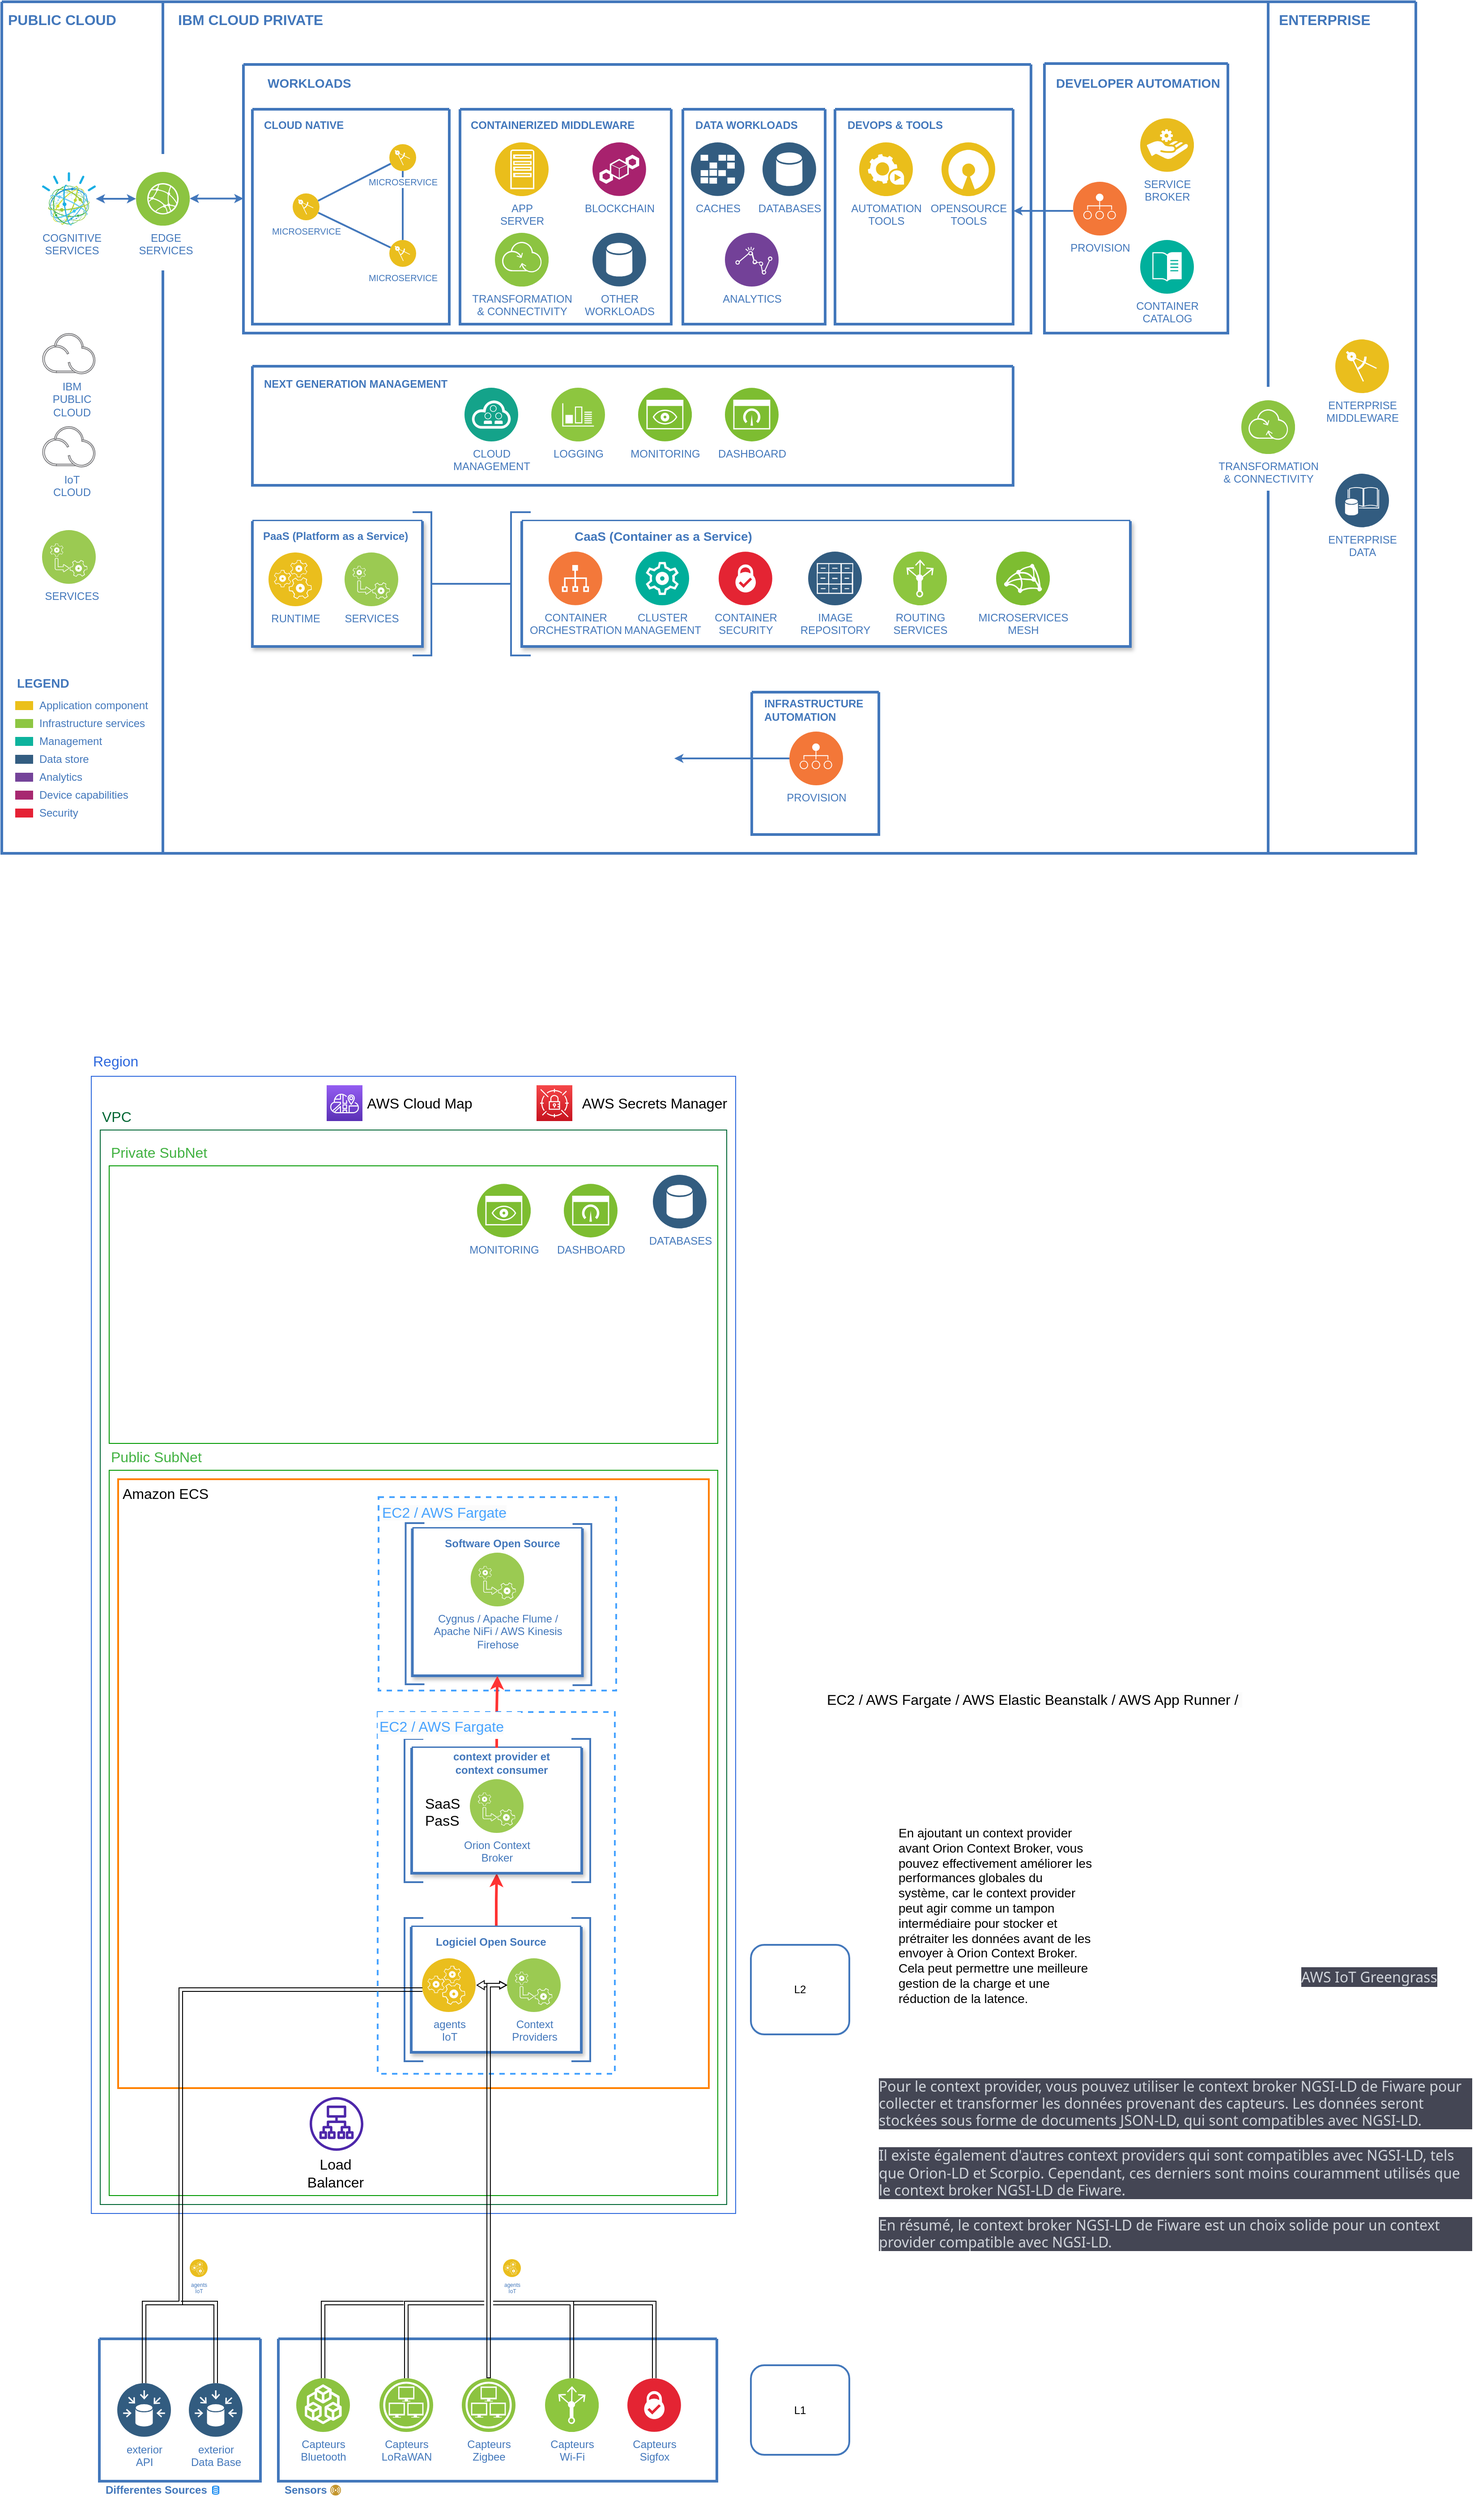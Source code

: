 <mxfile version="21.0.8" type="github">
  <diagram id="2f404044-711c-603c-8f00-f6bb4c023d3c" name="Page-1">
    <mxGraphModel dx="1834" dy="1753" grid="1" gridSize="10" guides="1" tooltips="1" connect="1" arrows="1" fold="1" page="1" pageScale="1" pageWidth="827" pageHeight="1169" background="none" math="0" shadow="0">
      <root>
        <mxCell id="0" />
        <mxCell id="1" parent="0" />
        <mxCell id="HCqcwdpQIchrRAqbH9Rb-246" value="" style="rounded=0;whiteSpace=wrap;html=1;fontSize=16;strokeColor=#2C67DD;" vertex="1" parent="1">
          <mxGeometry x="60" y="510" width="720" height="1270" as="geometry" />
        </mxCell>
        <mxCell id="HCqcwdpQIchrRAqbH9Rb-243" value="" style="rounded=0;whiteSpace=wrap;html=1;fontSize=16;strokeColor=#006633;" vertex="1" parent="1">
          <mxGeometry x="70" y="570" width="700" height="1200" as="geometry" />
        </mxCell>
        <mxCell id="HCqcwdpQIchrRAqbH9Rb-239" value="" style="rounded=0;whiteSpace=wrap;html=1;fontSize=16;strokeColor=#009900;" vertex="1" parent="1">
          <mxGeometry x="80" y="950" width="680" height="810" as="geometry" />
        </mxCell>
        <mxCell id="HCqcwdpQIchrRAqbH9Rb-209" value="" style="rounded=0;whiteSpace=wrap;html=1;fontSize=16;movable=1;resizable=1;rotatable=1;deletable=1;editable=1;locked=0;connectable=1;strokeColor=#FF8000;strokeWidth=2;" vertex="1" parent="1">
          <mxGeometry x="90" y="960" width="660" height="680" as="geometry" />
        </mxCell>
        <mxCell id="HCqcwdpQIchrRAqbH9Rb-232" value="" style="rounded=0;whiteSpace=wrap;html=1;fontSize=16;fillColor=none;fillStyle=zigzag-line;opacity=90;dashed=1;strokeWidth=2;strokeColor=#3399FF;" vertex="1" parent="1">
          <mxGeometry x="381" y="980" width="265.5" height="216" as="geometry" />
        </mxCell>
        <mxCell id="63" value="" style="swimlane;shadow=0;strokeColor=#4277BB;fillColor=#ffffff;fontColor=none;align=right;startSize=0;collapsible=0;noLabel=1;strokeWidth=3;" parent="1" vertex="1">
          <mxGeometry x="-40" y="-690" width="1580" height="951" as="geometry" />
        </mxCell>
        <mxCell id="98" value="" style="swimlane;shadow=0;labelBackgroundColor=#007FFF;strokeColor=#4277BB;fillColor=none;gradientColor=none;fontColor=#000000;align=right;collapsible=0;startSize=0;strokeWidth=3;" parent="63" vertex="1">
          <mxGeometry x="838" y="771" width="142" height="159" as="geometry" />
        </mxCell>
        <mxCell id="180" value="PROVISION" style="aspect=fixed;perimeter=ellipsePerimeter;html=1;align=center;shadow=0;dashed=0;image;image=img/lib/ibm/devops/provision.svg;labelBackgroundColor=none;strokeColor=#4277BB;strokeWidth=2;fillColor=none;gradientColor=none;fontSize=12;fontColor=#4277BB;" parent="98" vertex="1">
          <mxGeometry x="42" y="44" width="60" height="60" as="geometry" />
        </mxCell>
        <mxCell id="184" value="INFRASTRUCTURE&lt;div&gt;AUTOMATION&lt;/div&gt;" style="text;html=1;align=left;verticalAlign=middle;fontColor=#4277BB;shadow=0;dashed=0;strokeColor=none;fillColor=none;labelBackgroundColor=none;fontStyle=1;fontSize=12;spacingLeft=5;" parent="98" vertex="1">
          <mxGeometry x="7" y="10" width="123" height="20" as="geometry" />
        </mxCell>
        <mxCell id="102" value="PUBLIC CLOUD" style="text;html=1;align=left;verticalAlign=middle;fontColor=#4277BB;shadow=0;dashed=0;strokeColor=none;fillColor=none;labelBackgroundColor=none;fontStyle=1;fontSize=16;spacingLeft=5;" parent="63" vertex="1">
          <mxGeometry y="10" width="150" height="20" as="geometry" />
        </mxCell>
        <mxCell id="103" value="" style="line;strokeWidth=3;direction=south;html=1;shadow=0;labelBackgroundColor=none;fillColor=none;gradientColor=none;fontSize=12;fontColor=#4277BB;align=right;strokeColor=#4277BB;" parent="63" vertex="1">
          <mxGeometry x="175" y="1" width="10" height="169" as="geometry" />
        </mxCell>
        <mxCell id="106" value="" style="line;strokeWidth=3;direction=south;html=1;shadow=0;labelBackgroundColor=none;fillColor=none;gradientColor=none;fontSize=12;fontColor=#4277BB;align=right;strokeColor=#4277BB;" parent="63" vertex="1">
          <mxGeometry x="1410" width="10" height="430" as="geometry" />
        </mxCell>
        <mxCell id="107" value="IBM CLOUD PRIVATE" style="text;html=1;align=left;verticalAlign=middle;fontColor=#4277BB;shadow=0;dashed=0;strokeColor=none;fillColor=none;labelBackgroundColor=none;fontStyle=1;fontSize=16;spacingLeft=5;" parent="63" vertex="1">
          <mxGeometry x="190" y="10" width="150" height="20" as="geometry" />
        </mxCell>
        <mxCell id="108" value="ENTERPRISE" style="text;html=1;align=left;verticalAlign=middle;fontColor=#4277BB;shadow=0;dashed=0;strokeColor=none;fillColor=none;labelBackgroundColor=none;fontStyle=1;fontSize=16;spacingLeft=5;" parent="63" vertex="1">
          <mxGeometry x="1420" y="10" width="140" height="20" as="geometry" />
        </mxCell>
        <mxCell id="109" value="Application component" style="rounded=0;html=1;shadow=0;labelBackgroundColor=none;strokeColor=none;strokeWidth=2;fillColor=#EBC01A;gradientColor=none;fontSize=12;fontColor=#4277BB;align=left;labelPosition=right;verticalLabelPosition=middle;verticalAlign=middle;spacingLeft=5;" parent="63" vertex="1">
          <mxGeometry x="15" y="781" width="20" height="10" as="geometry" />
        </mxCell>
        <mxCell id="110" value="Infrastructure services" style="rounded=0;html=1;shadow=0;labelBackgroundColor=none;strokeColor=none;strokeWidth=2;fillColor=#8DC642;gradientColor=none;fontSize=12;fontColor=#4277BB;align=left;labelPosition=right;verticalLabelPosition=middle;verticalAlign=middle;spacingLeft=5;" parent="63" vertex="1">
          <mxGeometry x="15" y="801" width="20" height="10" as="geometry" />
        </mxCell>
        <mxCell id="111" value="Management" style="rounded=0;html=1;shadow=0;labelBackgroundColor=none;strokeColor=none;strokeWidth=2;fillColor=#0DB39D;gradientColor=none;fontSize=12;fontColor=#4277BB;align=left;labelPosition=right;verticalLabelPosition=middle;verticalAlign=middle;spacingLeft=5;" parent="63" vertex="1">
          <mxGeometry x="15" y="821" width="20" height="10" as="geometry" />
        </mxCell>
        <mxCell id="112" value="Data store" style="rounded=0;html=1;shadow=0;labelBackgroundColor=none;strokeColor=none;strokeWidth=2;fillColor=#335D81;gradientColor=none;fontSize=12;fontColor=#4277BB;align=left;labelPosition=right;verticalLabelPosition=middle;verticalAlign=middle;spacingLeft=5;" parent="63" vertex="1">
          <mxGeometry x="15" y="841" width="20" height="10" as="geometry" />
        </mxCell>
        <mxCell id="113" value="Analytics" style="rounded=0;html=1;shadow=0;labelBackgroundColor=none;strokeColor=none;strokeWidth=2;fillColor=#744399;gradientColor=none;fontSize=12;fontColor=#4277BB;align=left;labelPosition=right;verticalLabelPosition=middle;verticalAlign=middle;spacingLeft=5;" parent="63" vertex="1">
          <mxGeometry x="15" y="861" width="20" height="10" as="geometry" />
        </mxCell>
        <mxCell id="114" value="Device capabilities" style="rounded=0;html=1;shadow=0;labelBackgroundColor=none;strokeColor=none;strokeWidth=2;fillColor=#A72870;gradientColor=none;fontSize=12;fontColor=#4277BB;align=left;labelPosition=right;verticalLabelPosition=middle;verticalAlign=middle;spacingLeft=5;" parent="63" vertex="1">
          <mxGeometry x="15" y="881" width="20" height="10" as="geometry" />
        </mxCell>
        <mxCell id="115" value="Security" style="rounded=0;html=1;shadow=0;labelBackgroundColor=none;strokeColor=none;strokeWidth=2;fillColor=#E52134;gradientColor=none;fontSize=12;fontColor=#4277BB;align=left;labelPosition=right;verticalLabelPosition=middle;verticalAlign=middle;spacingLeft=5;" parent="63" vertex="1">
          <mxGeometry x="15" y="901" width="20" height="10" as="geometry" />
        </mxCell>
        <mxCell id="117" value="LEGEND" style="text;html=1;align=left;verticalAlign=middle;fontColor=#4277BB;shadow=0;dashed=0;strokeColor=none;fillColor=none;labelBackgroundColor=none;fontStyle=1;fontSize=14;spacingLeft=0;" parent="63" vertex="1">
          <mxGeometry x="15" y="751" width="150" height="20" as="geometry" />
        </mxCell>
        <mxCell id="189" style="edgeStyle=orthogonalEdgeStyle;rounded=0;html=1;labelBackgroundColor=#ffffff;startArrow=classic;startFill=1;startSize=4;endSize=4;jettySize=auto;orthogonalLoop=1;strokeColor=#4277BB;strokeWidth=2;fontSize=12;fontColor=#4277BB;" parent="63" target="119" edge="1">
          <mxGeometry relative="1" as="geometry">
            <mxPoint x="270" y="219.714" as="sourcePoint" />
            <Array as="points">
              <mxPoint x="250" y="220" />
              <mxPoint x="250" y="220" />
            </Array>
          </mxGeometry>
        </mxCell>
        <mxCell id="123" value="" style="swimlane;shadow=0;labelBackgroundColor=#007FFF;strokeColor=#4277BB;fillColor=none;gradientColor=none;fontColor=#000000;align=right;collapsible=0;startSize=0;strokeWidth=3;" parent="63" vertex="1">
          <mxGeometry x="270" y="70" width="880" height="300" as="geometry" />
        </mxCell>
        <mxCell id="125" value="" style="swimlane;shadow=0;labelBackgroundColor=#007FFF;strokeColor=#4277BB;fillColor=none;gradientColor=none;fontColor=#000000;align=right;collapsible=0;startSize=0;strokeWidth=3;" parent="123" vertex="1">
          <mxGeometry x="10" y="50" width="220" height="240" as="geometry" />
        </mxCell>
        <mxCell id="192" style="rounded=0;html=1;labelBackgroundColor=#ffffff;startArrow=none;startFill=0;startSize=4;endSize=4;jettySize=auto;orthogonalLoop=1;strokeColor=#4277BB;strokeWidth=2;fontSize=12;fontColor=#4277BB;endArrow=none;endFill=0;" parent="125" source="120" target="127" edge="1">
          <mxGeometry relative="1" as="geometry" />
        </mxCell>
        <mxCell id="193" style="edgeStyle=none;rounded=0;html=1;labelBackgroundColor=#ffffff;startArrow=none;startFill=0;startSize=4;endArrow=none;endFill=0;endSize=4;jettySize=auto;orthogonalLoop=1;strokeColor=#4277BB;strokeWidth=2;fontSize=12;fontColor=#4277BB;" parent="125" source="120" target="128" edge="1">
          <mxGeometry relative="1" as="geometry" />
        </mxCell>
        <mxCell id="120" value="MICROSERVICE" style="aspect=fixed;perimeter=ellipsePerimeter;html=1;align=center;shadow=0;dashed=0;image;image=img/lib/ibm/applications/enterprise_applications.svg;labelBackgroundColor=#ffffff;strokeColor=#4277BB;strokeWidth=2;fillColor=#E52134;gradientColor=none;fontSize=10;fontColor=#4277BB;verticalAlign=top;" parent="125" vertex="1">
          <mxGeometry x="45" y="94" width="30" height="30" as="geometry" />
        </mxCell>
        <mxCell id="194" style="edgeStyle=none;rounded=0;html=1;labelBackgroundColor=#ffffff;startArrow=none;startFill=0;startSize=4;endArrow=none;endFill=0;endSize=4;jettySize=auto;orthogonalLoop=1;strokeColor=#4277BB;strokeWidth=2;fontSize=12;fontColor=#4277BB;" parent="125" source="128" target="127" edge="1">
          <mxGeometry relative="1" as="geometry" />
        </mxCell>
        <mxCell id="128" value="MICROSERVICE" style="aspect=fixed;perimeter=ellipsePerimeter;html=1;align=center;shadow=0;dashed=0;image;image=img/lib/ibm/applications/enterprise_applications.svg;labelBackgroundColor=#ffffff;strokeColor=#4277BB;strokeWidth=2;fillColor=#E52134;gradientColor=none;fontSize=10;fontColor=#4277BB;verticalAlign=top;" parent="125" vertex="1">
          <mxGeometry x="153" y="146" width="30" height="30" as="geometry" />
        </mxCell>
        <mxCell id="127" value="MICROSERVICE" style="aspect=fixed;perimeter=ellipsePerimeter;html=1;align=center;shadow=0;dashed=0;image;image=img/lib/ibm/applications/enterprise_applications.svg;labelBackgroundColor=#ffffff;strokeColor=#4277BB;strokeWidth=2;fillColor=#E52134;gradientColor=none;fontSize=10;fontColor=#4277BB;verticalAlign=top;" parent="125" vertex="1">
          <mxGeometry x="153" y="39" width="30" height="30" as="geometry" />
        </mxCell>
        <mxCell id="140" value="CLOUD NATIVE" style="text;html=1;align=left;verticalAlign=middle;fontColor=#4277BB;shadow=0;dashed=0;strokeColor=none;fillColor=none;labelBackgroundColor=none;fontStyle=1;fontSize=12;spacingLeft=5;" parent="125" vertex="1">
          <mxGeometry x="6" y="8.0" width="150" height="20" as="geometry" />
        </mxCell>
        <mxCell id="126" value="" style="swimlane;shadow=0;labelBackgroundColor=#007FFF;strokeColor=#4277BB;fillColor=none;gradientColor=none;fontColor=#000000;align=right;collapsible=0;startSize=0;strokeWidth=3;" parent="123" vertex="1">
          <mxGeometry x="242" y="50" width="236" height="240" as="geometry" />
        </mxCell>
        <mxCell id="122" value="APP&lt;div&gt;SERVER&lt;/div&gt;" style="aspect=fixed;perimeter=ellipsePerimeter;html=1;align=center;shadow=0;dashed=0;image;image=img/lib/ibm/applications/app_server.svg;labelBackgroundColor=none;strokeColor=#4277BB;strokeWidth=2;fillColor=#E52134;gradientColor=none;fontSize=12;fontColor=#4277BB;verticalAlign=top;" parent="126" vertex="1">
          <mxGeometry x="39" y="37" width="60" height="60" as="geometry" />
        </mxCell>
        <mxCell id="121" value="BLOCKCHAIN" style="aspect=fixed;perimeter=ellipsePerimeter;html=1;align=center;shadow=0;dashed=0;image;image=img/lib/ibm/blockchain/blockchain.svg;labelBackgroundColor=none;strokeColor=#4277BB;strokeWidth=2;fillColor=#E52134;gradientColor=none;fontSize=12;fontColor=#4277BB;verticalAlign=top;" parent="126" vertex="1">
          <mxGeometry x="148" y="37" width="60" height="60" as="geometry" />
        </mxCell>
        <mxCell id="131" value="TRANSFORMATION&lt;div&gt;&amp;amp; CONNECTIVITY&lt;/div&gt;" style="aspect=fixed;perimeter=ellipsePerimeter;html=1;align=center;shadow=0;dashed=0;image;image=img/lib/ibm/infrastructure/transformation_connectivity.svg;labelBackgroundColor=none;strokeColor=#4277BB;strokeWidth=2;fillColor=#E52134;gradientColor=none;fontSize=12;fontColor=#4277BB;verticalAlign=top;" parent="126" vertex="1">
          <mxGeometry x="39" y="138" width="60" height="60" as="geometry" />
        </mxCell>
        <mxCell id="132" value="OTHER&lt;div&gt;WORKLOADS&lt;/div&gt;" style="aspect=fixed;perimeter=ellipsePerimeter;html=1;align=center;shadow=0;dashed=0;image;image=img/lib/ibm/data/data_services.svg;labelBackgroundColor=none;strokeColor=#4277BB;strokeWidth=2;fillColor=#E52134;gradientColor=none;fontSize=12;fontColor=#4277BB;verticalAlign=top;" parent="126" vertex="1">
          <mxGeometry x="148" y="138" width="60" height="60" as="geometry" />
        </mxCell>
        <mxCell id="141" value="CONTAINERIZED MIDDLEWARE" style="text;html=1;align=left;verticalAlign=middle;fontColor=#4277BB;shadow=0;dashed=0;strokeColor=none;fillColor=none;labelBackgroundColor=none;fontStyle=1;fontSize=12;spacingLeft=5;" parent="126" vertex="1">
          <mxGeometry x="5" y="8" width="195" height="20" as="geometry" />
        </mxCell>
        <mxCell id="130" value="" style="swimlane;shadow=0;labelBackgroundColor=#007FFF;strokeColor=#4277BB;fillColor=none;gradientColor=none;fontColor=#000000;align=right;collapsible=0;startSize=0;strokeWidth=3;" parent="123" vertex="1">
          <mxGeometry x="491" y="50" width="159" height="240" as="geometry" />
        </mxCell>
        <mxCell id="133" value="CACHES" style="aspect=fixed;perimeter=ellipsePerimeter;html=1;align=center;shadow=0;dashed=0;image;image=img/lib/ibm/data/caches.svg;labelBackgroundColor=none;strokeColor=#4277BB;strokeWidth=2;fillColor=#E52134;gradientColor=none;fontSize=12;fontColor=#4277BB;" parent="130" vertex="1">
          <mxGeometry x="9" y="37" width="60" height="60" as="geometry" />
        </mxCell>
        <mxCell id="134" value="DATABASES" style="aspect=fixed;perimeter=ellipsePerimeter;html=1;align=center;shadow=0;dashed=0;image;image=img/lib/ibm/data/data_services.svg;labelBackgroundColor=none;strokeColor=#4277BB;strokeWidth=2;fillColor=#E52134;gradientColor=none;fontSize=12;fontColor=#4277BB;" parent="130" vertex="1">
          <mxGeometry x="89" y="37" width="60" height="60" as="geometry" />
        </mxCell>
        <mxCell id="135" value="ANALYTICS" style="aspect=fixed;perimeter=ellipsePerimeter;html=1;align=center;shadow=0;dashed=0;image;image=img/lib/ibm/analytics/analytics.svg;labelBackgroundColor=none;strokeColor=#4277BB;strokeWidth=2;fillColor=#E52134;gradientColor=none;fontSize=12;fontColor=#4277BB;" parent="130" vertex="1">
          <mxGeometry x="47" y="138" width="60" height="60" as="geometry" />
        </mxCell>
        <mxCell id="142" value="DATA WORKLOADS" style="text;html=1;align=left;verticalAlign=middle;fontColor=#4277BB;shadow=0;dashed=0;strokeColor=none;fillColor=none;labelBackgroundColor=none;fontStyle=1;fontSize=12;spacingLeft=5;" parent="130" vertex="1">
          <mxGeometry x="7" y="8" width="150" height="20" as="geometry" />
        </mxCell>
        <mxCell id="187" style="edgeStyle=orthogonalEdgeStyle;rounded=0;html=1;exitX=0.75;exitY=0;entryX=0.75;entryY=0;labelBackgroundColor=#ffffff;startArrow=classic;startFill=1;startSize=4;endSize=4;jettySize=auto;orthogonalLoop=1;strokeColor=#EDC11C;strokeWidth=2;fontSize=12;fontColor=#4277BB;" parent="130" source="142" target="142" edge="1">
          <mxGeometry relative="1" as="geometry" />
        </mxCell>
        <mxCell id="136" value="" style="swimlane;shadow=0;labelBackgroundColor=#007FFF;strokeColor=#4277BB;fillColor=none;gradientColor=none;fontColor=#000000;align=right;collapsible=0;startSize=0;strokeWidth=3;" parent="123" vertex="1">
          <mxGeometry x="661" y="50" width="199" height="240" as="geometry" />
        </mxCell>
        <mxCell id="137" value="AUTOMATION&lt;div&gt;TOOLS&lt;/div&gt;" style="aspect=fixed;perimeter=ellipsePerimeter;html=1;align=center;shadow=0;dashed=0;image;image=img/lib/ibm/applications/automation_tools.svg;labelBackgroundColor=none;strokeColor=#4277BB;strokeWidth=2;fillColor=#E52134;gradientColor=none;fontSize=12;fontColor=#4277BB;" parent="136" vertex="1">
          <mxGeometry x="27" y="37" width="60" height="60" as="geometry" />
        </mxCell>
        <mxCell id="138" value="OPENSOURCE&lt;div&gt;TOOLS&lt;/div&gt;" style="aspect=fixed;perimeter=ellipsePerimeter;html=1;align=center;shadow=0;dashed=0;image;image=img/lib/ibm/applications/open_source_tools.svg;labelBackgroundColor=none;strokeColor=#4277BB;strokeWidth=2;fillColor=#E52134;gradientColor=none;fontSize=12;fontColor=#4277BB;" parent="136" vertex="1">
          <mxGeometry x="119" y="37" width="60" height="60" as="geometry" />
        </mxCell>
        <mxCell id="143" value="DEVOPS &amp;amp; TOOLS" style="text;html=1;align=left;verticalAlign=middle;fontColor=#4277BB;shadow=0;dashed=0;strokeColor=none;fillColor=none;labelBackgroundColor=none;fontStyle=1;fontSize=12;spacingLeft=5;" parent="136" vertex="1">
          <mxGeometry x="7" y="8" width="150" height="20" as="geometry" />
        </mxCell>
        <mxCell id="186" value="WORKLOADS" style="text;html=1;align=left;verticalAlign=middle;fontColor=#4277BB;shadow=0;dashed=0;strokeColor=none;fillColor=none;labelBackgroundColor=none;fontStyle=1;fontSize=14;spacingLeft=5;" parent="123" vertex="1">
          <mxGeometry x="20" y="11" width="150" height="20" as="geometry" />
        </mxCell>
        <mxCell id="118" value="COGNITIVE&lt;div&gt;SERVICES&lt;/div&gt;" style="aspect=fixed;perimeter=ellipsePerimeter;html=1;align=center;shadow=0;image;image=img/lib/ibm/miscellaneous/cognitive_services.svg;labelBackgroundColor=none;strokeColor=none;strokeWidth=2;fillColor=#808080;gradientColor=none;fontSize=12;fontColor=#4277BB;rounded=0;verticalAlign=top;spacingLeft=5;" parent="63" vertex="1">
          <mxGeometry x="45" y="190.0" width="60" height="60" as="geometry" />
        </mxCell>
        <mxCell id="188" style="edgeStyle=orthogonalEdgeStyle;rounded=0;html=1;labelBackgroundColor=#ffffff;startArrow=classic;startFill=1;startSize=4;endSize=4;jettySize=auto;orthogonalLoop=1;strokeColor=#4277BB;strokeWidth=2;fontSize=12;fontColor=#4277BB;" parent="63" source="119" target="118" edge="1">
          <mxGeometry relative="1" as="geometry" />
        </mxCell>
        <mxCell id="119" value="EDGE&lt;div&gt;SERVICES&lt;/div&gt;" style="aspect=fixed;perimeter=ellipsePerimeter;html=1;align=center;shadow=0;image;image=img/lib/ibm/infrastructure/edge_services.svg;labelBackgroundColor=none;strokeColor=none;strokeWidth=2;fillColor=#808080;gradientColor=none;fontSize=12;fontColor=#4277BB;rounded=0;verticalAlign=top;spacingLeft=5;" parent="63" vertex="1">
          <mxGeometry x="150" y="190" width="60" height="60" as="geometry" />
        </mxCell>
        <mxCell id="144" value="" style="swimlane;shadow=0;labelBackgroundColor=#007FFF;strokeColor=#4277BB;fillColor=none;gradientColor=none;fontColor=#000000;align=right;collapsible=0;startSize=0;strokeWidth=3;" parent="63" vertex="1">
          <mxGeometry x="1165" y="69" width="205" height="301" as="geometry" />
        </mxCell>
        <mxCell id="145" value="DEVELOPER AUTOMATION" style="text;html=1;align=left;verticalAlign=middle;fontColor=#4277BB;shadow=0;dashed=0;strokeColor=none;fillColor=none;labelBackgroundColor=none;fontStyle=1;fontSize=14;spacingLeft=5;" parent="144" vertex="1">
          <mxGeometry x="6" y="12" width="194" height="20" as="geometry" />
        </mxCell>
        <mxCell id="146" value="SERVICE&lt;div&gt;BROKER&lt;/div&gt;" style="aspect=fixed;perimeter=ellipsePerimeter;html=1;align=center;shadow=0;dashed=0;image;image=img/lib/ibm/applications/service_broker.svg;labelBackgroundColor=none;strokeColor=#4277BB;strokeWidth=2;fillColor=#E52134;gradientColor=none;fontSize=12;fontColor=#4277BB;" parent="144" vertex="1">
          <mxGeometry x="107" y="61" width="60" height="60" as="geometry" />
        </mxCell>
        <mxCell id="148" value="PROVISION" style="aspect=fixed;perimeter=ellipsePerimeter;html=1;align=center;shadow=0;dashed=0;image;image=img/lib/ibm/devops/provision.svg;labelBackgroundColor=none;strokeColor=#4277BB;strokeWidth=2;fillColor=#E52134;gradientColor=none;fontSize=12;fontColor=#4277BB;" parent="144" vertex="1">
          <mxGeometry x="32" y="132" width="60" height="60" as="geometry" />
        </mxCell>
        <mxCell id="149" value="CONTAINER&lt;div&gt;CATALOG&lt;/div&gt;" style="aspect=fixed;perimeter=ellipsePerimeter;html=1;align=center;shadow=0;dashed=0;image;image=img/lib/ibm/management/content_management.svg;labelBackgroundColor=none;strokeColor=#4277BB;strokeWidth=2;fillColor=#E52134;gradientColor=none;fontSize=12;fontColor=#4277BB;" parent="144" vertex="1">
          <mxGeometry x="107" y="197" width="60" height="60" as="geometry" />
        </mxCell>
        <mxCell id="150" value="ENTERPRISE&lt;div&gt;MIDDLEWARE&lt;/div&gt;" style="aspect=fixed;perimeter=ellipsePerimeter;html=1;align=center;shadow=0;dashed=0;image;image=img/lib/ibm/applications/enterprise_applications.svg;labelBackgroundColor=none;strokeColor=#4277BB;strokeWidth=2;fillColor=#E52134;gradientColor=none;fontSize=12;fontColor=#4277BB;" parent="63" vertex="1">
          <mxGeometry x="1490" y="377" width="60" height="60" as="geometry" />
        </mxCell>
        <mxCell id="151" value="TRANSFORMATION&lt;div&gt;&amp;amp; CONNECTIVITY&lt;/div&gt;" style="aspect=fixed;perimeter=ellipsePerimeter;html=1;align=center;shadow=0;dashed=0;image;image=img/lib/ibm/infrastructure/transformation_connectivity.svg;labelBackgroundColor=none;strokeColor=#4277BB;strokeWidth=2;fillColor=#E52134;gradientColor=none;fontSize=12;fontColor=#4277BB;" parent="63" vertex="1">
          <mxGeometry x="1385" y="445" width="60" height="60" as="geometry" />
        </mxCell>
        <mxCell id="152" value="ENTERPRISE&lt;div&gt;DATA&lt;/div&gt;" style="aspect=fixed;perimeter=ellipsePerimeter;html=1;align=center;shadow=0;dashed=0;image;image=img/lib/ibm/data/enterprise_data.svg;labelBackgroundColor=none;strokeColor=#4277BB;strokeWidth=2;fillColor=#E52134;gradientColor=none;fontSize=12;fontColor=#4277BB;" parent="63" vertex="1">
          <mxGeometry x="1490" y="527" width="60" height="60" as="geometry" />
        </mxCell>
        <mxCell id="159" value="IBM&lt;div&gt;PUBLIC&lt;/div&gt;&lt;div&gt;CLOUD&lt;/div&gt;" style="aspect=fixed;perimeter=ellipsePerimeter;html=1;align=center;shadow=0;image;image=img/lib/ibm/miscellaneous/ibm_public_cloud.svg;labelBackgroundColor=none;strokeColor=none;strokeWidth=2;fillColor=#808080;gradientColor=none;fontSize=12;fontColor=#4277BB;rounded=0;verticalAlign=top;spacingLeft=5;" parent="63" vertex="1">
          <mxGeometry x="45" y="370" width="60" height="46" as="geometry" />
        </mxCell>
        <mxCell id="160" value="IoT&lt;div&gt;CLOUD&lt;/div&gt;" style="aspect=fixed;perimeter=ellipsePerimeter;html=1;align=center;shadow=0;image;image=img/lib/ibm/miscellaneous/ibm_public_cloud.svg;labelBackgroundColor=none;strokeColor=none;strokeWidth=2;fillColor=#808080;gradientColor=none;fontSize=12;fontColor=#4277BB;rounded=0;verticalAlign=top;spacingLeft=5;labelPosition=center;verticalLabelPosition=bottom;" parent="63" vertex="1">
          <mxGeometry x="45" y="474" width="60" height="46" as="geometry" />
        </mxCell>
        <mxCell id="161" value="SERVICES" style="aspect=fixed;perimeter=ellipsePerimeter;html=1;align=center;shadow=0;image;image=img/lib/ibm/blockchain/services.svg;labelBackgroundColor=none;strokeColor=none;strokeWidth=2;fillColor=#808080;gradientColor=none;fontSize=12;fontColor=#4277BB;rounded=0;verticalAlign=top;spacingLeft=5;" parent="63" vertex="1">
          <mxGeometry x="45" y="590" width="60" height="60" as="geometry" />
        </mxCell>
        <mxCell id="162" value="" style="swimlane;shadow=1;labelBackgroundColor=#007FFF;strokeColor=#4277BB;fillColor=none;gradientColor=none;fontColor=#000000;align=right;collapsible=0;startSize=0;strokeWidth=3;swimlaneFillColor=#ffffff;" parent="63" vertex="1">
          <mxGeometry x="280" y="580" width="190" height="140" as="geometry" />
        </mxCell>
        <mxCell id="163" value="RUNTIME" style="aspect=fixed;perimeter=ellipsePerimeter;html=1;align=center;shadow=0;dashed=0;image;image=img/lib/ibm/applications/runtime_services.svg;labelBackgroundColor=none;strokeColor=#4277BB;strokeWidth=2;fillColor=none;gradientColor=none;fontSize=12;fontColor=#4277BB;" parent="162" vertex="1">
          <mxGeometry x="18" y="35" width="60" height="60" as="geometry" />
        </mxCell>
        <mxCell id="164" value="SERVICES" style="aspect=fixed;perimeter=ellipsePerimeter;html=1;align=center;shadow=0;dashed=0;image;image=img/lib/ibm/blockchain/services.svg;labelBackgroundColor=none;strokeColor=#4277BB;strokeWidth=2;fillColor=none;gradientColor=none;fontSize=12;fontColor=#4277BB;" parent="162" vertex="1">
          <mxGeometry x="103" y="35" width="60" height="60" as="geometry" />
        </mxCell>
        <mxCell id="181" value="PaaS (Platform as a Service)" style="text;html=1;align=left;verticalAlign=middle;fontColor=#4277BB;shadow=0;dashed=0;strokeColor=none;fillColor=none;labelBackgroundColor=none;fontStyle=1;fontSize=12;spacingLeft=5;" parent="162" vertex="1">
          <mxGeometry x="5" y="7" width="150" height="20" as="geometry" />
        </mxCell>
        <mxCell id="165" value="" style="swimlane;shadow=1;labelBackgroundColor=#007FFF;strokeColor=#4277BB;fillColor=none;gradientColor=none;fontColor=#000000;align=right;collapsible=0;startSize=0;strokeWidth=3;swimlaneFillColor=#ffffff;" parent="63" vertex="1">
          <mxGeometry x="581" y="580" width="680" height="140" as="geometry" />
        </mxCell>
        <mxCell id="168" value="CONTAINER&lt;div&gt;ORCHESTRATION&lt;/div&gt;" style="aspect=fixed;perimeter=ellipsePerimeter;html=1;align=center;shadow=0;dashed=0;image;image=img/lib/ibm/devops/release_management.svg;labelBackgroundColor=none;strokeColor=#4277BB;strokeWidth=2;fillColor=none;gradientColor=none;fontSize=12;fontColor=#4277BB;" parent="165" vertex="1">
          <mxGeometry x="30" y="34" width="60" height="60" as="geometry" />
        </mxCell>
        <mxCell id="169" value="CLUSTER&lt;div&gt;MANAGEMENT&lt;/div&gt;" style="aspect=fixed;perimeter=ellipsePerimeter;html=1;align=center;shadow=0;dashed=0;image;image=img/lib/ibm/management/cluster_management.svg;labelBackgroundColor=none;strokeColor=#4277BB;strokeWidth=2;fillColor=none;gradientColor=none;fontSize=12;fontColor=#4277BB;" parent="165" vertex="1">
          <mxGeometry x="127" y="34" width="60" height="60" as="geometry" />
        </mxCell>
        <mxCell id="170" value="CONTAINER&lt;div&gt;SECURITY&lt;/div&gt;" style="aspect=fixed;perimeter=ellipsePerimeter;html=1;align=center;shadow=0;dashed=0;image;image=img/lib/ibm/blockchain/certificate_authority.svg;labelBackgroundColor=none;strokeColor=#4277BB;strokeWidth=2;fillColor=none;gradientColor=none;fontSize=12;fontColor=#4277BB;" parent="165" vertex="1">
          <mxGeometry x="220" y="34" width="60" height="60" as="geometry" />
        </mxCell>
        <mxCell id="171" value="IMAGE&lt;div&gt;REPOSITORY&lt;/div&gt;" style="aspect=fixed;perimeter=ellipsePerimeter;html=1;align=center;shadow=0;dashed=0;image;image=img/lib/ibm/data/file_repository.svg;labelBackgroundColor=none;strokeColor=#4277BB;strokeWidth=2;fillColor=none;gradientColor=none;fontSize=12;fontColor=#4277BB;" parent="165" vertex="1">
          <mxGeometry x="320" y="34" width="60" height="60" as="geometry" />
        </mxCell>
        <mxCell id="172" value="ROUTING&lt;div&gt;SERVICES&lt;/div&gt;" style="aspect=fixed;perimeter=ellipsePerimeter;html=1;align=center;shadow=0;dashed=0;image;image=img/lib/ibm/infrastructure/load_balancing_routing.svg;labelBackgroundColor=none;strokeColor=#4277BB;strokeWidth=2;fillColor=none;gradientColor=none;fontSize=12;fontColor=#4277BB;" parent="165" vertex="1">
          <mxGeometry x="415" y="34" width="60" height="60" as="geometry" />
        </mxCell>
        <mxCell id="173" value="MICROSERVICES&lt;div&gt;MESH&lt;/div&gt;" style="aspect=fixed;perimeter=ellipsePerimeter;html=1;align=center;shadow=0;dashed=0;image;image=img/lib/ibm/infrastructure/microservices_mesh.svg;labelBackgroundColor=none;strokeColor=#4277BB;strokeWidth=2;fillColor=none;gradientColor=none;fontSize=12;fontColor=#4277BB;" parent="165" vertex="1">
          <mxGeometry x="530" y="34.0" width="60" height="60" as="geometry" />
        </mxCell>
        <mxCell id="182" value="CaaS (Container as a Service)" style="text;html=1;align=left;verticalAlign=middle;fontColor=#4277BB;shadow=0;dashed=0;strokeColor=none;fillColor=none;labelBackgroundColor=none;fontStyle=1;fontSize=14;spacingLeft=5;" parent="165" vertex="1">
          <mxGeometry x="52" y="7" width="150" height="20" as="geometry" />
        </mxCell>
        <mxCell id="185" style="edgeStyle=orthogonalEdgeStyle;rounded=0;html=1;exitX=0.75;exitY=0;entryX=0.75;entryY=0;labelBackgroundColor=#ffffff;startArrow=classic;startFill=1;startSize=4;endSize=4;jettySize=auto;orthogonalLoop=1;strokeColor=#EDC11C;strokeWidth=2;fontSize=12;fontColor=#4277BB;" parent="63" source="118" target="118" edge="1">
          <mxGeometry relative="1" as="geometry" />
        </mxCell>
        <mxCell id="190" value="" style="line;strokeWidth=3;direction=south;html=1;shadow=0;labelBackgroundColor=none;fillColor=none;gradientColor=none;fontSize=12;fontColor=#4277BB;align=right;strokeColor=#4277BB;" parent="63" vertex="1">
          <mxGeometry x="175" y="300" width="10" height="650" as="geometry" />
        </mxCell>
        <mxCell id="153" value="" style="swimlane;shadow=0;labelBackgroundColor=#007FFF;strokeColor=#4277BB;fillColor=none;gradientColor=none;fontColor=#000000;align=right;collapsible=0;startSize=0;strokeWidth=3;" parent="63" vertex="1">
          <mxGeometry x="280" y="407" width="850" height="133" as="geometry" />
        </mxCell>
        <mxCell id="154" value="NEXT GENERATION MANAGEMENT" style="text;html=1;align=left;verticalAlign=middle;fontColor=#4277BB;shadow=0;dashed=0;strokeColor=none;fillColor=none;labelBackgroundColor=none;fontStyle=1;fontSize=12;spacingLeft=5;" parent="153" vertex="1">
          <mxGeometry x="6" y="10" width="245" height="20" as="geometry" />
        </mxCell>
        <mxCell id="155" value="CLOUD&lt;div&gt;MANAGEMENT&lt;/div&gt;" style="aspect=fixed;perimeter=ellipsePerimeter;html=1;align=center;shadow=0;dashed=0;image;image=img/lib/ibm/management/cloud_management.svg;labelBackgroundColor=none;strokeColor=#4277BB;strokeWidth=2;fillColor=#E52134;gradientColor=none;fontSize=12;fontColor=#4277BB;" parent="153" vertex="1">
          <mxGeometry x="237" y="24" width="60" height="60" as="geometry" />
        </mxCell>
        <mxCell id="156" value="LOGGING" style="aspect=fixed;perimeter=ellipsePerimeter;html=1;align=center;shadow=0;dashed=0;image;image=img/lib/ibm/infrastructure/monitoring_logging.svg;labelBackgroundColor=none;strokeColor=#4277BB;strokeWidth=2;fillColor=#E52134;gradientColor=none;fontSize=12;fontColor=#4277BB;" parent="153" vertex="1">
          <mxGeometry x="334" y="24" width="60" height="60" as="geometry" />
        </mxCell>
        <mxCell id="157" value="MONITORING" style="aspect=fixed;perimeter=ellipsePerimeter;html=1;align=center;shadow=0;dashed=0;image;image=img/lib/ibm/infrastructure/monitoring.svg;labelBackgroundColor=none;strokeColor=#4277BB;strokeWidth=2;fillColor=#E52134;gradientColor=none;fontSize=12;fontColor=#4277BB;" parent="153" vertex="1">
          <mxGeometry x="431" y="24" width="60" height="60" as="geometry" />
        </mxCell>
        <mxCell id="158" value="DASHBOARD" style="aspect=fixed;perimeter=ellipsePerimeter;html=1;align=center;shadow=0;dashed=0;image;image=img/lib/ibm/infrastructure/dashboard.svg;labelBackgroundColor=none;strokeColor=#4277BB;strokeWidth=2;fillColor=#E52134;gradientColor=none;fontSize=12;fontColor=#4277BB;" parent="153" vertex="1">
          <mxGeometry x="528" y="24" width="60" height="60" as="geometry" />
        </mxCell>
        <mxCell id="197" style="edgeStyle=none;rounded=0;html=1;entryX=0;entryY=0.5;labelBackgroundColor=#ffffff;startArrow=none;startFill=0;startSize=4;endArrow=none;endFill=0;endSize=4;jettySize=auto;orthogonalLoop=1;strokeColor=#4277BB;strokeWidth=2;fontSize=12;fontColor=#4277BB;" parent="63" source="195" target="196" edge="1">
          <mxGeometry relative="1" as="geometry" />
        </mxCell>
        <mxCell id="195" value="" style="shape=partialRectangle;whiteSpace=wrap;html=1;left=0;right=1;top=1;bottom=1;fillColor=none;routingCenterX=-0.5;shadow=0;labelBackgroundColor=#ffffff;strokeColor=#4277BB;strokeWidth=2;fontSize=12;fontColor=#4277BB;align=center;" parent="63" vertex="1">
          <mxGeometry x="460" y="570" width="20" height="160" as="geometry" />
        </mxCell>
        <mxCell id="196" value="" style="shape=partialRectangle;whiteSpace=wrap;html=1;left=1;right=0;top=1;bottom=1;fillColor=none;routingCenterX=-0.5;shadow=0;labelBackgroundColor=#ffffff;strokeColor=#4277BB;strokeWidth=2;fontSize=12;fontColor=#4277BB;align=center;" parent="63" vertex="1">
          <mxGeometry x="569" y="570" width="21" height="160" as="geometry" />
        </mxCell>
        <mxCell id="198" style="edgeStyle=elbowEdgeStyle;rounded=0;html=1;labelBackgroundColor=#ffffff;startArrow=none;startFill=0;startSize=4;endArrow=classic;endFill=1;endSize=4;jettySize=auto;orthogonalLoop=1;strokeColor=#4277BB;strokeWidth=2;fontSize=12;fontColor=#4277BB;entryX=1.003;entryY=0.464;entryPerimeter=0;elbow=vertical;" parent="63" source="180" edge="1">
          <mxGeometry relative="1" as="geometry">
            <mxPoint x="751.425" y="844.776" as="targetPoint" />
          </mxGeometry>
        </mxCell>
        <mxCell id="199" style="edgeStyle=elbowEdgeStyle;rounded=0;elbow=vertical;html=1;entryX=1.002;entryY=0.472;entryPerimeter=0;labelBackgroundColor=#ffffff;startArrow=none;startFill=0;startSize=4;endArrow=classic;endFill=1;endSize=4;jettySize=auto;orthogonalLoop=1;strokeColor=#4277BB;strokeWidth=2;fontSize=12;fontColor=#4277BB;" parent="63" source="148" target="136" edge="1">
          <mxGeometry relative="1" as="geometry" />
        </mxCell>
        <mxCell id="200" value="" style="line;strokeWidth=3;direction=south;html=1;shadow=0;labelBackgroundColor=none;fillColor=none;gradientColor=none;fontSize=12;fontColor=#4277BB;align=right;strokeColor=#4277BB;" parent="63" vertex="1">
          <mxGeometry x="1410" y="546" width="10" height="404" as="geometry" />
        </mxCell>
        <mxCell id="CDrZ7a42aMioSidAUovB-200" value="" style="swimlane;shadow=0;labelBackgroundColor=#007FFF;strokeColor=#4277BB;fillColor=none;gradientColor=none;fontColor=#000000;align=right;collapsible=0;startSize=0;strokeWidth=3;" parent="1" vertex="1">
          <mxGeometry x="269" y="1920" width="490" height="159" as="geometry" />
        </mxCell>
        <mxCell id="CDrZ7a42aMioSidAUovB-201" value="Capteurs &lt;br&gt;Bluetooth" style="aspect=fixed;perimeter=ellipsePerimeter;html=1;align=center;shadow=0;dashed=0;image;image=img/lib/ibm/blockchain/existing_enterprise_systems.svg;labelBackgroundColor=none;strokeColor=#4277BB;strokeWidth=2;fillColor=none;gradientColor=none;fontSize=12;fontColor=#4277BB;" parent="CDrZ7a42aMioSidAUovB-200" vertex="1">
          <mxGeometry x="20" y="44" width="60" height="60" as="geometry" />
        </mxCell>
        <mxCell id="CDrZ7a42aMioSidAUovB-202" value="Capteurs &lt;br&gt;LoRaWAN" style="aspect=fixed;perimeter=ellipsePerimeter;html=1;align=center;shadow=0;dashed=0;image;image=img/lib/ibm/infrastructure/infrastructure_services.svg;labelBackgroundColor=none;strokeColor=#4277BB;strokeWidth=2;fillColor=none;gradientColor=none;fontSize=12;fontColor=#4277BB;" parent="CDrZ7a42aMioSidAUovB-200" vertex="1">
          <mxGeometry x="113" y="44" width="60" height="60" as="geometry" />
        </mxCell>
        <mxCell id="CDrZ7a42aMioSidAUovB-242" style="edgeStyle=orthogonalEdgeStyle;rounded=0;orthogonalLoop=1;jettySize=auto;html=1;exitX=0.5;exitY=0;exitDx=0;exitDy=0;shape=link;" parent="CDrZ7a42aMioSidAUovB-200" source="CDrZ7a42aMioSidAUovB-204" edge="1">
          <mxGeometry relative="1" as="geometry">
            <mxPoint x="240" y="-40" as="targetPoint" />
            <Array as="points">
              <mxPoint x="328" y="-40" />
              <mxPoint x="240" y="-40" />
            </Array>
          </mxGeometry>
        </mxCell>
        <mxCell id="CDrZ7a42aMioSidAUovB-204" value="Capteurs &lt;br&gt;Wi-Fi" style="aspect=fixed;perimeter=ellipsePerimeter;html=1;align=center;shadow=0;dashed=0;image;image=img/lib/ibm/infrastructure/load_balancing_routing.svg;labelBackgroundColor=none;strokeColor=#4277BB;strokeWidth=2;fillColor=none;gradientColor=none;fontSize=12;fontColor=#4277BB;" parent="CDrZ7a42aMioSidAUovB-200" vertex="1">
          <mxGeometry x="298" y="44" width="60" height="60" as="geometry" />
        </mxCell>
        <mxCell id="CDrZ7a42aMioSidAUovB-243" style="edgeStyle=orthogonalEdgeStyle;rounded=0;orthogonalLoop=1;jettySize=auto;html=1;shape=link;" parent="CDrZ7a42aMioSidAUovB-200" source="CDrZ7a42aMioSidAUovB-205" edge="1">
          <mxGeometry relative="1" as="geometry">
            <mxPoint x="330" y="-40" as="targetPoint" />
            <Array as="points">
              <mxPoint x="420" y="-40" />
              <mxPoint x="330" y="-40" />
            </Array>
          </mxGeometry>
        </mxCell>
        <mxCell id="CDrZ7a42aMioSidAUovB-205" value="Capteurs &lt;br&gt;Sigfox" style="aspect=fixed;perimeter=ellipsePerimeter;html=1;align=center;shadow=0;dashed=0;image;image=img/lib/ibm/blockchain/certificate_authority.svg;labelBackgroundColor=none;strokeColor=#4277BB;strokeWidth=2;fillColor=none;gradientColor=none;fontSize=12;fontColor=#4277BB;" parent="CDrZ7a42aMioSidAUovB-200" vertex="1">
          <mxGeometry x="390" y="44" width="60" height="60" as="geometry" />
        </mxCell>
        <mxCell id="HCqcwdpQIchrRAqbH9Rb-216" value="Capteurs&lt;br style=&quot;border-color: var(--border-color);&quot;&gt;Zigbee" style="aspect=fixed;perimeter=ellipsePerimeter;html=1;align=center;shadow=0;dashed=0;image;image=img/lib/ibm/infrastructure/infrastructure_services.svg;labelBackgroundColor=none;strokeColor=#4277BB;strokeWidth=2;fillColor=none;gradientColor=none;fontSize=12;fontColor=#4277BB;" vertex="1" parent="CDrZ7a42aMioSidAUovB-200">
          <mxGeometry x="205" y="44" width="60" height="60" as="geometry" />
        </mxCell>
        <mxCell id="CDrZ7a42aMioSidAUovB-300" style="edgeStyle=orthogonalEdgeStyle;rounded=0;orthogonalLoop=1;jettySize=auto;html=1;exitX=0.5;exitY=0;exitDx=0;exitDy=0;entryX=0.5;entryY=1;entryDx=0;entryDy=0;strokeColor=#FF3333;strokeWidth=3;" parent="1" source="CDrZ7a42aMioSidAUovB-229" target="CDrZ7a42aMioSidAUovB-292" edge="1">
          <mxGeometry relative="1" as="geometry" />
        </mxCell>
        <mxCell id="CDrZ7a42aMioSidAUovB-229" value="" style="swimlane;shadow=1;labelBackgroundColor=#007FFF;strokeColor=#4277BB;fillColor=none;gradientColor=none;fontColor=#000000;align=right;collapsible=0;startSize=0;strokeWidth=3;swimlaneFillColor=#ffffff;" parent="1" vertex="1">
          <mxGeometry x="417.5" y="1460" width="190" height="140" as="geometry" />
        </mxCell>
        <mxCell id="CDrZ7a42aMioSidAUovB-230" value="agents &lt;br&gt;IoT" style="aspect=fixed;perimeter=ellipsePerimeter;html=1;align=center;shadow=0;dashed=0;image;image=img/lib/ibm/applications/runtime_services.svg;labelBackgroundColor=none;strokeColor=#4277BB;strokeWidth=2;fillColor=none;gradientColor=none;fontSize=12;fontColor=#4277BB;" parent="CDrZ7a42aMioSidAUovB-229" vertex="1">
          <mxGeometry x="12" y="35" width="60" height="60" as="geometry" />
        </mxCell>
        <mxCell id="CDrZ7a42aMioSidAUovB-231" value="Context&lt;br style=&quot;border-color: var(--border-color);&quot;&gt;Providers" style="aspect=fixed;perimeter=ellipsePerimeter;html=1;align=center;shadow=0;dashed=0;image;image=img/lib/ibm/blockchain/services.svg;labelBackgroundColor=none;strokeColor=#4277BB;strokeWidth=2;fillColor=none;gradientColor=none;fontSize=12;fontColor=#4277BB;" parent="CDrZ7a42aMioSidAUovB-229" vertex="1">
          <mxGeometry x="107" y="35" width="60" height="60" as="geometry" />
        </mxCell>
        <mxCell id="CDrZ7a42aMioSidAUovB-232" value="Logiciel Open Source" style="text;html=1;align=left;verticalAlign=middle;fontColor=#4277BB;shadow=0;dashed=0;strokeColor=none;fillColor=none;labelBackgroundColor=none;fontStyle=1;fontSize=12;spacingLeft=5;" parent="CDrZ7a42aMioSidAUovB-229" vertex="1">
          <mxGeometry x="20" y="7" width="150" height="20" as="geometry" />
        </mxCell>
        <mxCell id="CDrZ7a42aMioSidAUovB-233" value="" style="shape=partialRectangle;whiteSpace=wrap;html=1;left=0;right=1;top=1;bottom=1;fillColor=none;routingCenterX=-0.5;shadow=0;labelBackgroundColor=#ffffff;strokeColor=#4277BB;strokeWidth=2;fontSize=12;fontColor=#4277BB;align=center;" parent="1" vertex="1">
          <mxGeometry x="597.5" y="1450" width="20" height="160" as="geometry" />
        </mxCell>
        <mxCell id="CDrZ7a42aMioSidAUovB-234" value="" style="shape=partialRectangle;whiteSpace=wrap;html=1;left=0;right=1;top=1;bottom=1;fillColor=none;routingCenterX=-0.5;shadow=0;labelBackgroundColor=#ffffff;strokeColor=#4277BB;strokeWidth=2;fontSize=12;fontColor=#4277BB;align=center;rotation=-180;" parent="1" vertex="1">
          <mxGeometry x="410" y="1450" width="20" height="160" as="geometry" />
        </mxCell>
        <mxCell id="CDrZ7a42aMioSidAUovB-235" value="L1" style="rounded=1;whiteSpace=wrap;html=1;strokeWidth=2;strokeColor=#4277bb;" parent="1" vertex="1">
          <mxGeometry x="797" y="1949.5" width="110" height="100" as="geometry" />
        </mxCell>
        <mxCell id="CDrZ7a42aMioSidAUovB-236" value="L2" style="rounded=1;whiteSpace=wrap;html=1;strokeWidth=2;strokeColor=#4277bb;" parent="1" vertex="1">
          <mxGeometry x="797" y="1480" width="110" height="100" as="geometry" />
        </mxCell>
        <mxCell id="CDrZ7a42aMioSidAUovB-239" style="edgeStyle=orthogonalEdgeStyle;rounded=0;orthogonalLoop=1;jettySize=auto;html=1;entryX=0.5;entryY=0;entryDx=0;entryDy=0;shape=link;" parent="1" target="CDrZ7a42aMioSidAUovB-201" edge="1">
          <mxGeometry relative="1" as="geometry">
            <mxPoint x="409" y="1880" as="sourcePoint" />
            <Array as="points">
              <mxPoint x="409" y="1880" />
              <mxPoint x="319" y="1880" />
            </Array>
          </mxGeometry>
        </mxCell>
        <mxCell id="CDrZ7a42aMioSidAUovB-240" style="edgeStyle=orthogonalEdgeStyle;rounded=0;orthogonalLoop=1;jettySize=auto;html=1;entryX=0.5;entryY=0;entryDx=0;entryDy=0;shape=link;" parent="1" target="CDrZ7a42aMioSidAUovB-202" edge="1">
          <mxGeometry relative="1" as="geometry">
            <mxPoint x="499" y="1880" as="sourcePoint" />
            <mxPoint x="329" y="1924" as="targetPoint" />
            <Array as="points">
              <mxPoint x="499" y="1880" />
              <mxPoint x="412" y="1880" />
            </Array>
          </mxGeometry>
        </mxCell>
        <mxCell id="CDrZ7a42aMioSidAUovB-206" value="Sensors" style="text;html=1;align=left;verticalAlign=middle;fontColor=#4277BB;shadow=0;dashed=0;strokeColor=none;fillColor=none;labelBackgroundColor=none;fontStyle=1;fontSize=12;spacingLeft=5;" parent="1" vertex="1">
          <mxGeometry x="269" y="2079" width="150" height="20" as="geometry" />
        </mxCell>
        <mxCell id="CDrZ7a42aMioSidAUovB-245" value="exterior &lt;br&gt;Data Base" style="aspect=fixed;perimeter=ellipsePerimeter;html=1;align=center;shadow=0;dashed=0;image;image=img/lib/ibm/data/data_sources.svg;labelBackgroundColor=none;strokeColor=#4277BB;strokeWidth=2;fillColor=none;gradientColor=none;fontSize=12;fontColor=#4277BB;" parent="1" vertex="1">
          <mxGeometry x="169" y="1969.5" width="60" height="60" as="geometry" />
        </mxCell>
        <mxCell id="CDrZ7a42aMioSidAUovB-248" value="exterior &lt;br&gt;API" style="aspect=fixed;perimeter=ellipsePerimeter;html=1;align=center;shadow=0;dashed=0;image;image=img/lib/ibm/data/data_sources.svg;labelBackgroundColor=none;strokeColor=#4277BB;strokeWidth=2;fillColor=none;gradientColor=none;fontSize=12;fontColor=#4277BB;" parent="1" vertex="1">
          <mxGeometry x="89" y="1969.5" width="60" height="60" as="geometry" />
        </mxCell>
        <mxCell id="CDrZ7a42aMioSidAUovB-275" value="" style="swimlane;shadow=0;labelBackgroundColor=#007FFF;strokeColor=#4277BB;fillColor=none;gradientColor=none;fontColor=#000000;align=right;collapsible=0;startSize=0;strokeWidth=3;" parent="1" vertex="1">
          <mxGeometry x="69" y="1920" width="180" height="159" as="geometry" />
        </mxCell>
        <mxCell id="CDrZ7a42aMioSidAUovB-283" value="Differentes Sources" style="text;html=1;align=left;verticalAlign=middle;fontColor=#4277BB;shadow=0;dashed=0;strokeColor=none;fillColor=none;labelBackgroundColor=none;fontStyle=1;fontSize=12;spacingLeft=5;" parent="1" vertex="1">
          <mxGeometry x="69" y="2079" width="150" height="20" as="geometry" />
        </mxCell>
        <mxCell id="CDrZ7a42aMioSidAUovB-289" value="" style="endArrow=none;html=1;rounded=0;entryX=0.5;entryY=0;entryDx=0;entryDy=0;shape=link;" parent="1" target="CDrZ7a42aMioSidAUovB-245" edge="1">
          <mxGeometry width="50" height="50" relative="1" as="geometry">
            <mxPoint x="160" y="1880" as="sourcePoint" />
            <mxPoint x="209" y="1870" as="targetPoint" />
            <Array as="points">
              <mxPoint x="199" y="1880" />
            </Array>
          </mxGeometry>
        </mxCell>
        <mxCell id="CDrZ7a42aMioSidAUovB-285" style="edgeStyle=orthogonalEdgeStyle;rounded=0;orthogonalLoop=1;jettySize=auto;html=1;exitX=0.5;exitY=0;exitDx=0;exitDy=0;entryX=0;entryY=0.5;entryDx=0;entryDy=0;shape=link;" parent="1" source="CDrZ7a42aMioSidAUovB-248" target="CDrZ7a42aMioSidAUovB-234" edge="1">
          <mxGeometry relative="1" as="geometry">
            <mxPoint x="170" y="1530" as="targetPoint" />
            <Array as="points">
              <mxPoint x="119" y="1880" />
              <mxPoint x="160" y="1880" />
              <mxPoint x="160" y="1530" />
            </Array>
          </mxGeometry>
        </mxCell>
        <mxCell id="CDrZ7a42aMioSidAUovB-290" value="&lt;font style=&quot;font-size: 14px;&quot;&gt;&lt;p style=&quot;border: 0px solid rgb(217, 217, 227); box-sizing: border-box; --tw-border-spacing-x:0; --tw-border-spacing-y:0; --tw-translate-x:0; --tw-translate-y:0; --tw-rotate:0; --tw-skew-x:0; --tw-skew-y:0; --tw-scale-x:1; --tw-scale-y:1; --tw-pan-x: ; --tw-pan-y: ; --tw-pinch-zoom: ; --tw-scroll-snap-strictness:proximity; --tw-ordinal: ; --tw-slashed-zero: ; --tw-numeric-figure: ; --tw-numeric-spacing: ; --tw-numeric-fraction: ; --tw-ring-inset: ; --tw-ring-offset-width:0px; --tw-ring-offset-color:#fff; --tw-ring-color:rgba(59,130,246,0.5); --tw-ring-offset-shadow:0 0 transparent; --tw-ring-shadow:0 0 transparent; --tw-shadow:0 0 transparent; --tw-shadow-colored:0 0 transparent; --tw-blur: ; --tw-brightness: ; --tw-contrast: ; --tw-grayscale: ; --tw-hue-rotate: ; --tw-invert: ; --tw-saturate: ; --tw-sepia: ; --tw-drop-shadow: ; --tw-backdrop-blur: ; --tw-backdrop-brightness: ; --tw-backdrop-contrast: ; --tw-backdrop-grayscale: ; --tw-backdrop-hue-rotate: ; --tw-backdrop-invert: ; --tw-backdrop-opacity: ; --tw-backdrop-saturate: ; --tw-backdrop-sepia: ; margin: 0px 0px 1.25em; color: rgb(209, 213, 219); font-family: Söhne, ui-sans-serif, system-ui, -apple-system, &amp;quot;Segoe UI&amp;quot;, Roboto, Ubuntu, Cantarell, &amp;quot;Noto Sans&amp;quot;, sans-serif, &amp;quot;Helvetica Neue&amp;quot;, Arial, &amp;quot;Apple Color Emoji&amp;quot;, &amp;quot;Segoe UI Emoji&amp;quot;, &amp;quot;Segoe UI Symbol&amp;quot;, &amp;quot;Noto Color Emoji&amp;quot;; font-size: 16px; text-align: start; background-color: rgb(68, 70, 84);&quot;&gt;Pour le context provider, vous pouvez utiliser le context broker NGSI-LD de Fiware pour collecter et transformer les données provenant des capteurs. Les données seront stockées sous forme de documents JSON-LD, qui sont compatibles avec NGSI-LD.&lt;/p&gt;&lt;p style=&quot;border: 0px solid rgb(217, 217, 227); box-sizing: border-box; --tw-border-spacing-x:0; --tw-border-spacing-y:0; --tw-translate-x:0; --tw-translate-y:0; --tw-rotate:0; --tw-skew-x:0; --tw-skew-y:0; --tw-scale-x:1; --tw-scale-y:1; --tw-pan-x: ; --tw-pan-y: ; --tw-pinch-zoom: ; --tw-scroll-snap-strictness:proximity; --tw-ordinal: ; --tw-slashed-zero: ; --tw-numeric-figure: ; --tw-numeric-spacing: ; --tw-numeric-fraction: ; --tw-ring-inset: ; --tw-ring-offset-width:0px; --tw-ring-offset-color:#fff; --tw-ring-color:rgba(59,130,246,0.5); --tw-ring-offset-shadow:0 0 transparent; --tw-ring-shadow:0 0 transparent; --tw-shadow:0 0 transparent; --tw-shadow-colored:0 0 transparent; --tw-blur: ; --tw-brightness: ; --tw-contrast: ; --tw-grayscale: ; --tw-hue-rotate: ; --tw-invert: ; --tw-saturate: ; --tw-sepia: ; --tw-drop-shadow: ; --tw-backdrop-blur: ; --tw-backdrop-brightness: ; --tw-backdrop-contrast: ; --tw-backdrop-grayscale: ; --tw-backdrop-hue-rotate: ; --tw-backdrop-invert: ; --tw-backdrop-opacity: ; --tw-backdrop-saturate: ; --tw-backdrop-sepia: ; margin: 0px 0px 1.25em; color: rgb(209, 213, 219); font-family: Söhne, ui-sans-serif, system-ui, -apple-system, &amp;quot;Segoe UI&amp;quot;, Roboto, Ubuntu, Cantarell, &amp;quot;Noto Sans&amp;quot;, sans-serif, &amp;quot;Helvetica Neue&amp;quot;, Arial, &amp;quot;Apple Color Emoji&amp;quot;, &amp;quot;Segoe UI Emoji&amp;quot;, &amp;quot;Segoe UI Symbol&amp;quot;, &amp;quot;Noto Color Emoji&amp;quot;; font-size: 16px; text-align: start; background-color: rgb(68, 70, 84);&quot;&gt;Il existe également d&#39;autres context providers qui sont compatibles avec NGSI-LD, tels que Orion-LD et Scorpio. Cependant, ces derniers sont moins couramment utilisés que le context broker NGSI-LD de Fiware.&lt;/p&gt;&lt;p style=&quot;border: 0px solid rgb(217, 217, 227); box-sizing: border-box; --tw-border-spacing-x:0; --tw-border-spacing-y:0; --tw-translate-x:0; --tw-translate-y:0; --tw-rotate:0; --tw-skew-x:0; --tw-skew-y:0; --tw-scale-x:1; --tw-scale-y:1; --tw-pan-x: ; --tw-pan-y: ; --tw-pinch-zoom: ; --tw-scroll-snap-strictness:proximity; --tw-ordinal: ; --tw-slashed-zero: ; --tw-numeric-figure: ; --tw-numeric-spacing: ; --tw-numeric-fraction: ; --tw-ring-inset: ; --tw-ring-offset-width:0px; --tw-ring-offset-color:#fff; --tw-ring-color:rgba(59,130,246,0.5); --tw-ring-offset-shadow:0 0 transparent; --tw-ring-shadow:0 0 transparent; --tw-shadow:0 0 transparent; --tw-shadow-colored:0 0 transparent; --tw-blur: ; --tw-brightness: ; --tw-contrast: ; --tw-grayscale: ; --tw-hue-rotate: ; --tw-invert: ; --tw-saturate: ; --tw-sepia: ; --tw-drop-shadow: ; --tw-backdrop-blur: ; --tw-backdrop-brightness: ; --tw-backdrop-contrast: ; --tw-backdrop-grayscale: ; --tw-backdrop-hue-rotate: ; --tw-backdrop-invert: ; --tw-backdrop-opacity: ; --tw-backdrop-saturate: ; --tw-backdrop-sepia: ; margin: 1.25em 0px 0px; color: rgb(209, 213, 219); font-family: Söhne, ui-sans-serif, system-ui, -apple-system, &amp;quot;Segoe UI&amp;quot;, Roboto, Ubuntu, Cantarell, &amp;quot;Noto Sans&amp;quot;, sans-serif, &amp;quot;Helvetica Neue&amp;quot;, Arial, &amp;quot;Apple Color Emoji&amp;quot;, &amp;quot;Segoe UI Emoji&amp;quot;, &amp;quot;Segoe UI Symbol&amp;quot;, &amp;quot;Noto Color Emoji&amp;quot;; font-size: 16px; text-align: start; background-color: rgb(68, 70, 84);&quot;&gt;En résumé, le context broker NGSI-LD de Fiware est un choix solide pour un context provider compatible avec NGSI-LD.&lt;/p&gt;&lt;/font&gt;" style="text;html=1;strokeColor=none;fillColor=none;align=center;verticalAlign=middle;whiteSpace=wrap;rounded=0;" parent="1" vertex="1">
          <mxGeometry x="939" y="1600" width="665" height="250" as="geometry" />
        </mxCell>
        <mxCell id="CDrZ7a42aMioSidAUovB-291" value="&lt;span style=&quot;color: rgb(209, 213, 219); font-family: Söhne, ui-sans-serif, system-ui, -apple-system, &amp;quot;Segoe UI&amp;quot;, Roboto, Ubuntu, Cantarell, &amp;quot;Noto Sans&amp;quot;, sans-serif, &amp;quot;Helvetica Neue&amp;quot;, Arial, &amp;quot;Apple Color Emoji&amp;quot;, &amp;quot;Segoe UI Emoji&amp;quot;, &amp;quot;Segoe UI Symbol&amp;quot;, &amp;quot;Noto Color Emoji&amp;quot;; font-size: 16px; font-style: normal; font-variant-ligatures: normal; font-variant-caps: normal; font-weight: 400; letter-spacing: normal; orphans: 2; text-align: start; text-indent: 0px; text-transform: none; widows: 2; word-spacing: 0px; -webkit-text-stroke-width: 0px; background-color: rgb(68, 70, 84); text-decoration-thickness: initial; text-decoration-style: initial; text-decoration-color: initial; float: none; display: inline !important;&quot;&gt;AWS IoT Greengrass&lt;/span&gt;" style="text;whiteSpace=wrap;html=1;" parent="1" vertex="1">
          <mxGeometry x="1410" y="1500" width="180" height="40" as="geometry" />
        </mxCell>
        <mxCell id="CDrZ7a42aMioSidAUovB-292" value="" style="swimlane;shadow=1;labelBackgroundColor=#007FFF;strokeColor=#4277BB;fillColor=none;gradientColor=none;fontColor=#000000;align=right;collapsible=0;startSize=0;strokeWidth=3;swimlaneFillColor=#ffffff;" parent="1" vertex="1">
          <mxGeometry x="418" y="1260" width="190" height="140" as="geometry" />
        </mxCell>
        <mxCell id="CDrZ7a42aMioSidAUovB-294" value="Orion Context &lt;br&gt;Broker" style="aspect=fixed;perimeter=ellipsePerimeter;html=1;align=center;shadow=0;dashed=0;image;image=img/lib/ibm/blockchain/services.svg;labelBackgroundColor=none;strokeColor=#4277BB;strokeWidth=2;fillColor=none;gradientColor=none;fontSize=12;fontColor=#4277BB;" parent="CDrZ7a42aMioSidAUovB-292" vertex="1">
          <mxGeometry x="65" y="35" width="60" height="60" as="geometry" />
        </mxCell>
        <mxCell id="CDrZ7a42aMioSidAUovB-295" value="context provider et &lt;br&gt;context consumer" style="text;html=1;align=center;verticalAlign=middle;fontColor=#4277BB;shadow=0;dashed=0;strokeColor=none;fillColor=none;labelBackgroundColor=none;fontStyle=1;fontSize=12;spacingLeft=5;" parent="CDrZ7a42aMioSidAUovB-292" vertex="1">
          <mxGeometry x="22.5" y="7" width="150" height="20" as="geometry" />
        </mxCell>
        <mxCell id="HCqcwdpQIchrRAqbH9Rb-212" value="SaaS&lt;br&gt;PasS" style="text;whiteSpace=wrap;html=1;fontSize=16;" vertex="1" parent="CDrZ7a42aMioSidAUovB-292">
          <mxGeometry x="12.5" y="46" width="70" height="40" as="geometry" />
        </mxCell>
        <mxCell id="CDrZ7a42aMioSidAUovB-297" value="" style="shape=partialRectangle;whiteSpace=wrap;html=1;left=0;right=1;top=1;bottom=1;fillColor=none;routingCenterX=-0.5;shadow=0;labelBackgroundColor=#ffffff;strokeColor=#4277BB;strokeWidth=2;fontSize=12;fontColor=#4277BB;align=center;" parent="1" vertex="1">
          <mxGeometry x="597.5" y="1250" width="20" height="160" as="geometry" />
        </mxCell>
        <mxCell id="CDrZ7a42aMioSidAUovB-298" value="" style="shape=partialRectangle;whiteSpace=wrap;html=1;left=0;right=1;top=1;bottom=1;fillColor=none;routingCenterX=-0.5;shadow=0;labelBackgroundColor=#ffffff;strokeColor=#4277BB;strokeWidth=2;fontSize=12;fontColor=#4277BB;align=center;rotation=-180;" parent="1" vertex="1">
          <mxGeometry x="410" y="1250" width="20" height="160" as="geometry" />
        </mxCell>
        <mxCell id="CDrZ7a42aMioSidAUovB-304" value="&lt;p style=&quot;line-height: 40%;&quot;&gt;&lt;font style=&quot;font-size: 6px;&quot;&gt;agents &lt;br&gt;IoT&lt;/font&gt;&lt;/p&gt;" style="aspect=fixed;perimeter=ellipsePerimeter;html=1;align=center;shadow=0;dashed=0;image;image=img/lib/ibm/applications/runtime_services.svg;labelBackgroundColor=none;strokeColor=#4277BB;strokeWidth=2;fillColor=none;gradientColor=none;fontSize=12;fontColor=#4277BB;spacing=-12;" parent="1" vertex="1">
          <mxGeometry x="170" y="1831" width="20" height="20" as="geometry" />
        </mxCell>
        <mxCell id="CDrZ7a42aMioSidAUovB-308" value="&lt;p style=&quot;line-height: 40%;&quot;&gt;&lt;font style=&quot;font-size: 6px;&quot;&gt;agents &lt;br&gt;IoT&lt;/font&gt;&lt;/p&gt;" style="aspect=fixed;perimeter=ellipsePerimeter;html=1;align=center;shadow=0;dashed=0;image;image=img/lib/ibm/applications/runtime_services.svg;labelBackgroundColor=none;strokeColor=#4277BB;strokeWidth=2;fillColor=none;gradientColor=none;fontSize=12;fontColor=#4277BB;spacing=-12;" parent="1" vertex="1">
          <mxGeometry x="520" y="1831" width="20" height="20" as="geometry" />
        </mxCell>
        <mxCell id="CDrZ7a42aMioSidAUovB-309" value="" style="image;aspect=fixed;perimeter=ellipsePerimeter;html=1;align=center;shadow=0;dashed=0;fontColor=#4277BB;labelBackgroundColor=default;fontSize=12;spacingTop=3;image=img/lib/ibm/users/sensor.svg;" parent="1" vertex="1">
          <mxGeometry x="327" y="2083" width="12" height="12" as="geometry" />
        </mxCell>
        <mxCell id="CDrZ7a42aMioSidAUovB-312" value="" style="html=1;verticalLabelPosition=bottom;align=center;labelBackgroundColor=#ffffff;verticalAlign=top;strokeWidth=1;strokeColor=#0080F0;shadow=0;dashed=0;shape=mxgraph.ios7.icons.data;fontSize=8;" parent="1" vertex="1">
          <mxGeometry x="195.5" y="2084.5" width="7" height="9" as="geometry" />
        </mxCell>
        <mxCell id="HCqcwdpQIchrRAqbH9Rb-200" value="" style="swimlane;shadow=1;labelBackgroundColor=#007FFF;strokeColor=#4277BB;fillColor=none;gradientColor=none;fontColor=#000000;align=right;collapsible=0;startSize=0;strokeWidth=3;swimlaneFillColor=#ffffff;" vertex="1" parent="1">
          <mxGeometry x="418.75" y="1015" width="190" height="164.5" as="geometry" />
        </mxCell>
        <mxCell id="HCqcwdpQIchrRAqbH9Rb-201" value="Cygnus / Apache Flume /&lt;br&gt;Apache NiFi / AWS Kinesis &lt;br&gt;Firehose" style="aspect=fixed;perimeter=ellipsePerimeter;html=1;align=center;shadow=0;dashed=0;image;image=img/lib/ibm/blockchain/services.svg;labelBackgroundColor=none;strokeColor=#4277BB;strokeWidth=2;fillColor=none;gradientColor=none;fontSize=12;fontColor=#4277BB;" vertex="1" parent="HCqcwdpQIchrRAqbH9Rb-200">
          <mxGeometry x="65" y="27" width="60" height="60" as="geometry" />
        </mxCell>
        <mxCell id="HCqcwdpQIchrRAqbH9Rb-202" value="Software Open Source" style="text;html=1;align=center;verticalAlign=middle;fontColor=#4277BB;shadow=0;dashed=0;strokeColor=none;fillColor=none;labelBackgroundColor=none;fontStyle=1;fontSize=12;spacingLeft=5;" vertex="1" parent="HCqcwdpQIchrRAqbH9Rb-200">
          <mxGeometry x="22.5" y="7" width="150" height="20" as="geometry" />
        </mxCell>
        <mxCell id="HCqcwdpQIchrRAqbH9Rb-203" value="" style="shape=partialRectangle;whiteSpace=wrap;html=1;left=0;right=1;top=1;bottom=1;fillColor=none;routingCenterX=-0.5;shadow=0;labelBackgroundColor=#ffffff;strokeColor=#4277BB;strokeWidth=2;fontSize=12;fontColor=#4277BB;align=center;" vertex="1" parent="1">
          <mxGeometry x="598.75" y="1010" width="20" height="180" as="geometry" />
        </mxCell>
        <mxCell id="HCqcwdpQIchrRAqbH9Rb-204" value="" style="shape=partialRectangle;whiteSpace=wrap;html=1;left=0;right=1;top=1;bottom=1;fillColor=none;routingCenterX=-0.5;shadow=0;labelBackgroundColor=#ffffff;strokeColor=#4277BB;strokeWidth=2;fontSize=12;fontColor=#4277BB;align=center;rotation=-180;" vertex="1" parent="1">
          <mxGeometry x="411.25" y="1009" width="20" height="180" as="geometry" />
        </mxCell>
        <mxCell id="HCqcwdpQIchrRAqbH9Rb-206" style="edgeStyle=orthogonalEdgeStyle;rounded=0;orthogonalLoop=1;jettySize=auto;html=1;exitX=0.5;exitY=0;exitDx=0;exitDy=0;strokeColor=#FF3333;strokeWidth=3;entryX=0.5;entryY=1;entryDx=0;entryDy=0;" edge="1" parent="1" source="CDrZ7a42aMioSidAUovB-292" target="HCqcwdpQIchrRAqbH9Rb-200">
          <mxGeometry relative="1" as="geometry">
            <mxPoint x="512.3" y="1250" as="sourcePoint" />
            <mxPoint x="512" y="1200" as="targetPoint" />
          </mxGeometry>
        </mxCell>
        <mxCell id="HCqcwdpQIchrRAqbH9Rb-221" value="&lt;span style=&quot;color: rgb(0, 0, 0); font-family: Helvetica; font-size: 16px; font-style: normal; font-variant-ligatures: normal; font-variant-caps: normal; font-weight: 400; letter-spacing: normal; orphans: 2; text-align: center; text-indent: 0px; text-transform: none; widows: 2; word-spacing: 0px; -webkit-text-stroke-width: 0px; background-color: rgb(251, 251, 251); text-decoration-thickness: initial; text-decoration-style: initial; text-decoration-color: initial; float: none; display: inline !important;&quot;&gt;EC2 / AWS Fargate / AWS Elastic Beanstalk / AWS App Runner /&lt;span&gt;&amp;nbsp;&lt;/span&gt;&lt;/span&gt;" style="text;whiteSpace=wrap;html=1;fontSize=16;" vertex="1" parent="1">
          <mxGeometry x="880" y="1190" width="630" height="40" as="geometry" />
        </mxCell>
        <mxCell id="HCqcwdpQIchrRAqbH9Rb-224" value="Amazon ECS" style="text;whiteSpace=wrap;html=1;fontSize=16;movable=1;resizable=1;rotatable=1;deletable=1;editable=1;locked=0;connectable=1;" vertex="1" parent="1">
          <mxGeometry x="93" y="960" width="100" height="40" as="geometry" />
        </mxCell>
        <mxCell id="HCqcwdpQIchrRAqbH9Rb-225" value="En ajoutant un context provider avant Orion Context Broker, vous pouvez effectivement améliorer les performances globales du système, car le context provider peut agir comme un tampon intermédiaire pour stocker et prétraiter les données avant de les envoyer à Orion Context Broker. Cela peut permettre une meilleure gestion de la charge et une réduction de la latence." style="text;whiteSpace=wrap;html=1;fontSize=14;" vertex="1" parent="1">
          <mxGeometry x="960" y="1340" width="220" height="140" as="geometry" />
        </mxCell>
        <mxCell id="HCqcwdpQIchrRAqbH9Rb-226" value="" style="rounded=0;whiteSpace=wrap;html=1;fontSize=16;fillColor=none;fillStyle=zigzag-line;opacity=90;dashed=1;strokeWidth=2;strokeColor=#3399FF;" vertex="1" parent="1">
          <mxGeometry x="380" y="1220" width="265" height="404" as="geometry" />
        </mxCell>
        <mxCell id="HCqcwdpQIchrRAqbH9Rb-229" value="&lt;span style=&quot;font-family: Helvetica; font-size: 16px; font-style: normal; font-variant-ligatures: normal; font-variant-caps: normal; font-weight: 400; letter-spacing: normal; orphans: 2; text-align: center; text-indent: 0px; text-transform: none; widows: 2; word-spacing: 0px; -webkit-text-stroke-width: 0px; background-color: rgb(251, 251, 251); text-decoration-thickness: initial; text-decoration-style: initial; text-decoration-color: initial; float: none; display: inline !important;&quot;&gt;EC2 / AWS Fargate&lt;/span&gt;" style="text;whiteSpace=wrap;html=1;fontSize=16;fillColor=default;fontColor=#47a3ff;" vertex="1" parent="1">
          <mxGeometry x="380" y="1220" width="160" height="30" as="geometry" />
        </mxCell>
        <mxCell id="HCqcwdpQIchrRAqbH9Rb-233" value="&lt;span style=&quot;font-family: Helvetica; font-size: 16px; font-style: normal; font-variant-ligatures: normal; font-variant-caps: normal; font-weight: 400; letter-spacing: normal; orphans: 2; text-align: center; text-indent: 0px; text-transform: none; widows: 2; word-spacing: 0px; -webkit-text-stroke-width: 0px; background-color: rgb(251, 251, 251); text-decoration-thickness: initial; text-decoration-style: initial; text-decoration-color: initial; float: none; display: inline !important;&quot;&gt;EC2 / AWS Fargate&lt;/span&gt;" style="text;whiteSpace=wrap;html=1;fontSize=16;fillColor=default;fontColor=#47a3ff;" vertex="1" parent="1">
          <mxGeometry x="383" y="981" width="170" height="20" as="geometry" />
        </mxCell>
        <mxCell id="CDrZ7a42aMioSidAUovB-244" style="edgeStyle=orthogonalEdgeStyle;rounded=0;orthogonalLoop=1;jettySize=auto;html=1;shape=flexArrow;endSize=2.242;endWidth=3.611;width=3.889;exitX=0.5;exitY=0;exitDx=0;exitDy=0;" parent="1" target="CDrZ7a42aMioSidAUovB-231" edge="1" source="HCqcwdpQIchrRAqbH9Rb-216">
          <mxGeometry relative="1" as="geometry">
            <mxPoint x="520.5" y="1530" as="targetPoint" />
            <mxPoint x="504" y="1950" as="sourcePoint" />
            <Array as="points">
              <mxPoint x="504.5" y="1525" />
            </Array>
          </mxGeometry>
        </mxCell>
        <mxCell id="HCqcwdpQIchrRAqbH9Rb-234" value="" style="html=1;shadow=0;dashed=0;align=center;verticalAlign=middle;shape=mxgraph.arrows2.arrow;dy=0.62;dx=8.12;flipH=1;notch=0;fontSize=16;" vertex="1" parent="1">
          <mxGeometry x="491" y="1520" width="11" height="10" as="geometry" />
        </mxCell>
        <mxCell id="HCqcwdpQIchrRAqbH9Rb-236" value="" style="sketch=0;outlineConnect=0;fontColor=#232F3E;gradientColor=none;fillColor=#4D27AA;strokeColor=none;dashed=0;verticalLabelPosition=bottom;verticalAlign=top;align=center;html=1;fontSize=12;fontStyle=0;aspect=fixed;pointerEvents=1;shape=mxgraph.aws4.application_load_balancer;" vertex="1" parent="1">
          <mxGeometry x="304" y="1650" width="60" height="60" as="geometry" />
        </mxCell>
        <mxCell id="HCqcwdpQIchrRAqbH9Rb-237" value="Load Balancer" style="text;html=1;strokeColor=none;fillColor=none;align=center;verticalAlign=middle;whiteSpace=wrap;rounded=0;fontSize=16;" vertex="1" parent="1">
          <mxGeometry x="303" y="1720" width="60" height="30" as="geometry" />
        </mxCell>
        <mxCell id="HCqcwdpQIchrRAqbH9Rb-240" value="" style="rounded=0;whiteSpace=wrap;html=1;fontSize=16;strokeColor=#009900;" vertex="1" parent="1">
          <mxGeometry x="80" y="610" width="680" height="310" as="geometry" />
        </mxCell>
        <mxCell id="HCqcwdpQIchrRAqbH9Rb-241" value="Public SubNet" style="text;html=1;strokeColor=none;fillColor=none;align=left;verticalAlign=middle;whiteSpace=wrap;rounded=0;fontSize=16;fontColor=#40b140;" vertex="1" parent="1">
          <mxGeometry x="80" y="920" width="150" height="30" as="geometry" />
        </mxCell>
        <mxCell id="HCqcwdpQIchrRAqbH9Rb-242" value="Private SubNet" style="text;html=1;strokeColor=none;fillColor=none;align=left;verticalAlign=middle;whiteSpace=wrap;rounded=0;fontSize=16;fontColor=#40b140;" vertex="1" parent="1">
          <mxGeometry x="80" y="580" width="150" height="30" as="geometry" />
        </mxCell>
        <mxCell id="HCqcwdpQIchrRAqbH9Rb-220" value="DATABASES" style="aspect=fixed;perimeter=ellipsePerimeter;html=1;align=center;shadow=0;dashed=0;image;image=img/lib/ibm/data/data_services.svg;labelBackgroundColor=none;strokeColor=#4277BB;strokeWidth=2;fillColor=#E52134;gradientColor=none;fontSize=12;fontColor=#4277BB;" vertex="1" parent="1">
          <mxGeometry x="687.5" y="620" width="60" height="60" as="geometry" />
        </mxCell>
        <mxCell id="HCqcwdpQIchrRAqbH9Rb-218" value="MONITORING" style="aspect=fixed;perimeter=ellipsePerimeter;html=1;align=center;shadow=0;dashed=0;image;image=img/lib/ibm/infrastructure/monitoring.svg;labelBackgroundColor=none;strokeColor=#4277BB;strokeWidth=2;fillColor=#E52134;gradientColor=none;fontSize=12;fontColor=#4277BB;" vertex="1" parent="1">
          <mxGeometry x="491" y="630" width="60" height="60" as="geometry" />
        </mxCell>
        <mxCell id="HCqcwdpQIchrRAqbH9Rb-219" value="DASHBOARD" style="aspect=fixed;perimeter=ellipsePerimeter;html=1;align=center;shadow=0;dashed=0;image;image=img/lib/ibm/infrastructure/dashboard.svg;labelBackgroundColor=none;strokeColor=#4277BB;strokeWidth=2;fillColor=#E52134;gradientColor=none;fontSize=12;fontColor=#4277BB;" vertex="1" parent="1">
          <mxGeometry x="588" y="630" width="60" height="60" as="geometry" />
        </mxCell>
        <mxCell id="HCqcwdpQIchrRAqbH9Rb-244" value="VPC" style="text;html=1;strokeColor=none;fillColor=none;align=left;verticalAlign=middle;whiteSpace=wrap;rounded=0;fontSize=16;fontColor=#006633;" vertex="1" parent="1">
          <mxGeometry x="70" y="540" width="150" height="30" as="geometry" />
        </mxCell>
        <mxCell id="HCqcwdpQIchrRAqbH9Rb-247" value="Region" style="text;html=1;strokeColor=none;fillColor=none;align=left;verticalAlign=middle;whiteSpace=wrap;rounded=0;fontSize=16;fontColor=#2C67DD;" vertex="1" parent="1">
          <mxGeometry x="60" y="478" width="150" height="30" as="geometry" />
        </mxCell>
        <mxCell id="HCqcwdpQIchrRAqbH9Rb-248" value="" style="sketch=0;points=[[0,0,0],[0.25,0,0],[0.5,0,0],[0.75,0,0],[1,0,0],[0,1,0],[0.25,1,0],[0.5,1,0],[0.75,1,0],[1,1,0],[0,0.25,0],[0,0.5,0],[0,0.75,0],[1,0.25,0],[1,0.5,0],[1,0.75,0]];outlineConnect=0;fontColor=#232F3E;gradientColor=#945DF2;gradientDirection=north;fillColor=#5A30B5;strokeColor=#ffffff;dashed=0;verticalLabelPosition=bottom;verticalAlign=top;align=center;html=1;fontSize=12;fontStyle=0;aspect=fixed;shape=mxgraph.aws4.resourceIcon;resIcon=mxgraph.aws4.cloud_map;" vertex="1" parent="1">
          <mxGeometry x="323" y="520" width="40" height="40" as="geometry" />
        </mxCell>
        <mxCell id="HCqcwdpQIchrRAqbH9Rb-249" value="" style="sketch=0;points=[[0,0,0],[0.25,0,0],[0.5,0,0],[0.75,0,0],[1,0,0],[0,1,0],[0.25,1,0],[0.5,1,0],[0.75,1,0],[1,1,0],[0,0.25,0],[0,0.5,0],[0,0.75,0],[1,0.25,0],[1,0.5,0],[1,0.75,0]];outlineConnect=0;fontColor=#232F3E;gradientColor=#F54749;gradientDirection=north;fillColor=#C7131F;strokeColor=#ffffff;dashed=0;verticalLabelPosition=bottom;verticalAlign=top;align=center;html=1;fontSize=12;fontStyle=0;aspect=fixed;shape=mxgraph.aws4.resourceIcon;resIcon=mxgraph.aws4.secrets_manager;" vertex="1" parent="1">
          <mxGeometry x="557.5" y="520" width="40" height="40" as="geometry" />
        </mxCell>
        <mxCell id="HCqcwdpQIchrRAqbH9Rb-252" value="AWS Cloud Map" style="text;html=1;strokeColor=none;fillColor=none;align=center;verticalAlign=middle;whiteSpace=wrap;rounded=0;fontSize=16;" vertex="1" parent="1">
          <mxGeometry x="364" y="525" width="126" height="30" as="geometry" />
        </mxCell>
        <mxCell id="HCqcwdpQIchrRAqbH9Rb-253" value="AWS Secrets Manager" style="text;html=1;strokeColor=none;fillColor=none;align=center;verticalAlign=middle;whiteSpace=wrap;rounded=0;fontSize=16;" vertex="1" parent="1">
          <mxGeometry x="597.5" y="525" width="182.5" height="30" as="geometry" />
        </mxCell>
      </root>
    </mxGraphModel>
  </diagram>
</mxfile>
